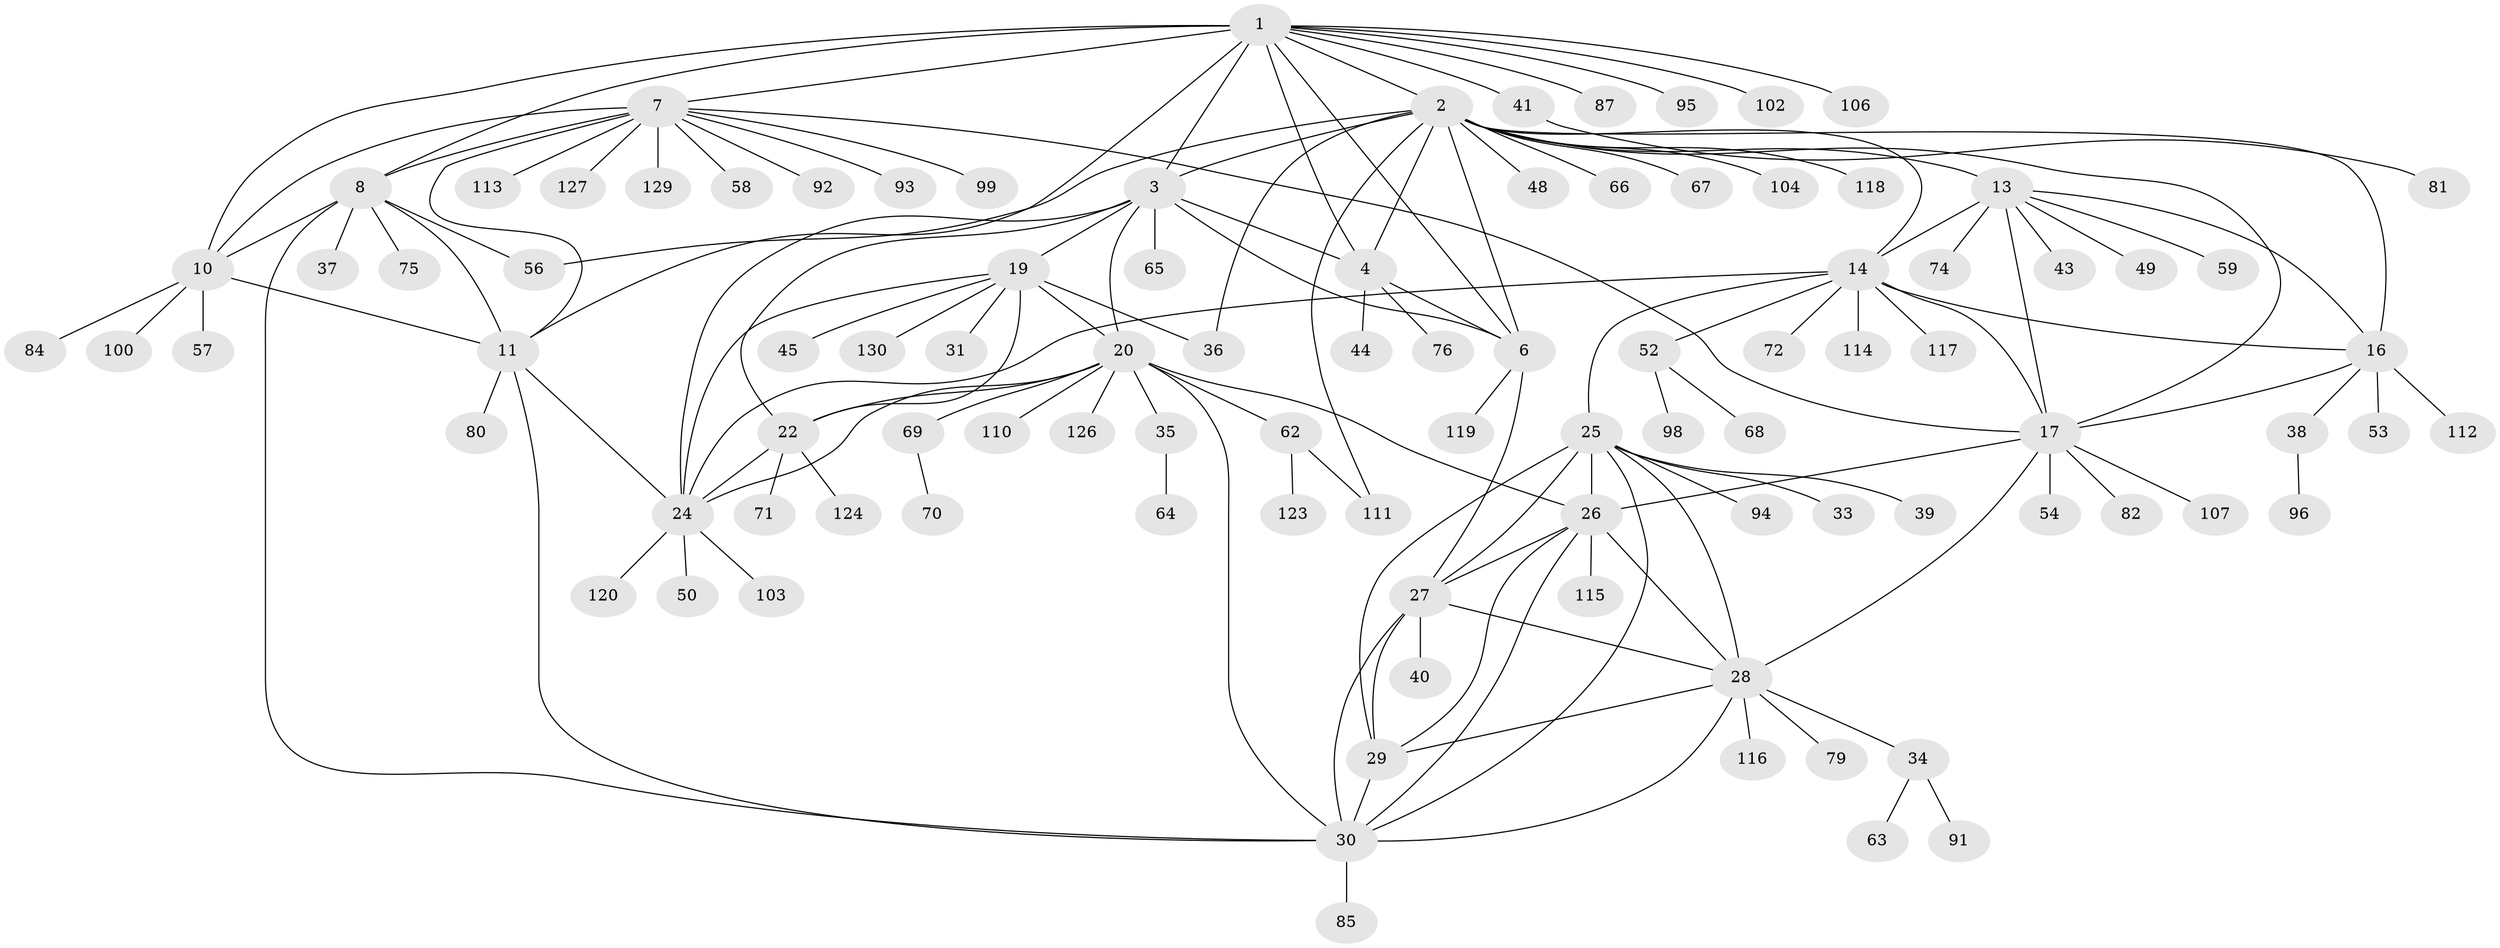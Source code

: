 // Generated by graph-tools (version 1.1) at 2025/24/03/03/25 07:24:17]
// undirected, 98 vertices, 144 edges
graph export_dot {
graph [start="1"]
  node [color=gray90,style=filled];
  1 [super="+12"];
  2 [super="+15"];
  3 [super="+21"];
  4 [super="+5"];
  6 [super="+73"];
  7 [super="+101"];
  8 [super="+9"];
  10 [super="+61"];
  11 [super="+32"];
  13 [super="+46"];
  14 [super="+18"];
  16 [super="+77"];
  17 [super="+83"];
  19 [super="+23"];
  20 [super="+55"];
  22 [super="+90"];
  24 [super="+78"];
  25 [super="+51"];
  26 [super="+86"];
  27 [super="+105"];
  28 [super="+109"];
  29;
  30 [super="+97"];
  31;
  33 [super="+122"];
  34 [super="+128"];
  35;
  36 [super="+42"];
  37;
  38 [super="+47"];
  39 [super="+108"];
  40;
  41;
  43;
  44;
  45;
  48;
  49;
  50;
  52 [super="+60"];
  53;
  54;
  56;
  57;
  58 [super="+88"];
  59 [super="+125"];
  62;
  63;
  64;
  65 [super="+89"];
  66;
  67;
  68;
  69;
  70 [super="+121"];
  71;
  72;
  74;
  75;
  76;
  79;
  80;
  81;
  82;
  84;
  85;
  87;
  91;
  92;
  93;
  94;
  95;
  96;
  98;
  99;
  100;
  102;
  103;
  104;
  106;
  107;
  110;
  111;
  112;
  113;
  114;
  115;
  116;
  117;
  118;
  119;
  120;
  123;
  124;
  126;
  127;
  129;
  130;
  1 -- 2;
  1 -- 3;
  1 -- 4 [weight=2];
  1 -- 6;
  1 -- 87;
  1 -- 95;
  1 -- 106;
  1 -- 7;
  1 -- 8 [weight=2];
  1 -- 41;
  1 -- 10;
  1 -- 11;
  1 -- 102;
  2 -- 3;
  2 -- 4 [weight=2];
  2 -- 6;
  2 -- 48;
  2 -- 56;
  2 -- 66;
  2 -- 67;
  2 -- 104;
  2 -- 111;
  2 -- 13;
  2 -- 14 [weight=2];
  2 -- 16;
  2 -- 17;
  2 -- 118;
  2 -- 36;
  3 -- 4 [weight=2];
  3 -- 6;
  3 -- 65;
  3 -- 19 [weight=2];
  3 -- 20;
  3 -- 22;
  3 -- 24;
  4 -- 6 [weight=2];
  4 -- 44;
  4 -- 76;
  6 -- 27;
  6 -- 119;
  7 -- 8 [weight=2];
  7 -- 10;
  7 -- 11;
  7 -- 17;
  7 -- 58;
  7 -- 92;
  7 -- 93;
  7 -- 99;
  7 -- 129;
  7 -- 113;
  7 -- 127;
  8 -- 10 [weight=2];
  8 -- 11 [weight=2];
  8 -- 30;
  8 -- 56;
  8 -- 37;
  8 -- 75;
  10 -- 11;
  10 -- 57;
  10 -- 84;
  10 -- 100;
  11 -- 24;
  11 -- 80;
  11 -- 30;
  13 -- 14 [weight=2];
  13 -- 16;
  13 -- 17;
  13 -- 43;
  13 -- 49;
  13 -- 59;
  13 -- 74;
  14 -- 16 [weight=2];
  14 -- 17 [weight=2];
  14 -- 52;
  14 -- 72;
  14 -- 114;
  14 -- 117;
  14 -- 24;
  14 -- 25;
  16 -- 17;
  16 -- 38;
  16 -- 53;
  16 -- 112;
  17 -- 54;
  17 -- 82;
  17 -- 107;
  17 -- 26;
  17 -- 28;
  19 -- 20 [weight=2];
  19 -- 22 [weight=2];
  19 -- 24 [weight=2];
  19 -- 31;
  19 -- 45;
  19 -- 130;
  19 -- 36;
  20 -- 22;
  20 -- 24;
  20 -- 26;
  20 -- 35;
  20 -- 62;
  20 -- 69;
  20 -- 110;
  20 -- 126;
  20 -- 30;
  22 -- 24;
  22 -- 71;
  22 -- 124;
  24 -- 50;
  24 -- 103;
  24 -- 120;
  25 -- 26;
  25 -- 27;
  25 -- 28;
  25 -- 29;
  25 -- 30;
  25 -- 33;
  25 -- 39;
  25 -- 94;
  26 -- 27;
  26 -- 28;
  26 -- 29;
  26 -- 30;
  26 -- 115;
  27 -- 28;
  27 -- 29;
  27 -- 30;
  27 -- 40;
  28 -- 29;
  28 -- 30;
  28 -- 34;
  28 -- 79;
  28 -- 116;
  29 -- 30;
  30 -- 85;
  34 -- 63;
  34 -- 91;
  35 -- 64;
  38 -- 96;
  41 -- 81;
  52 -- 98;
  52 -- 68;
  62 -- 111;
  62 -- 123;
  69 -- 70;
}
